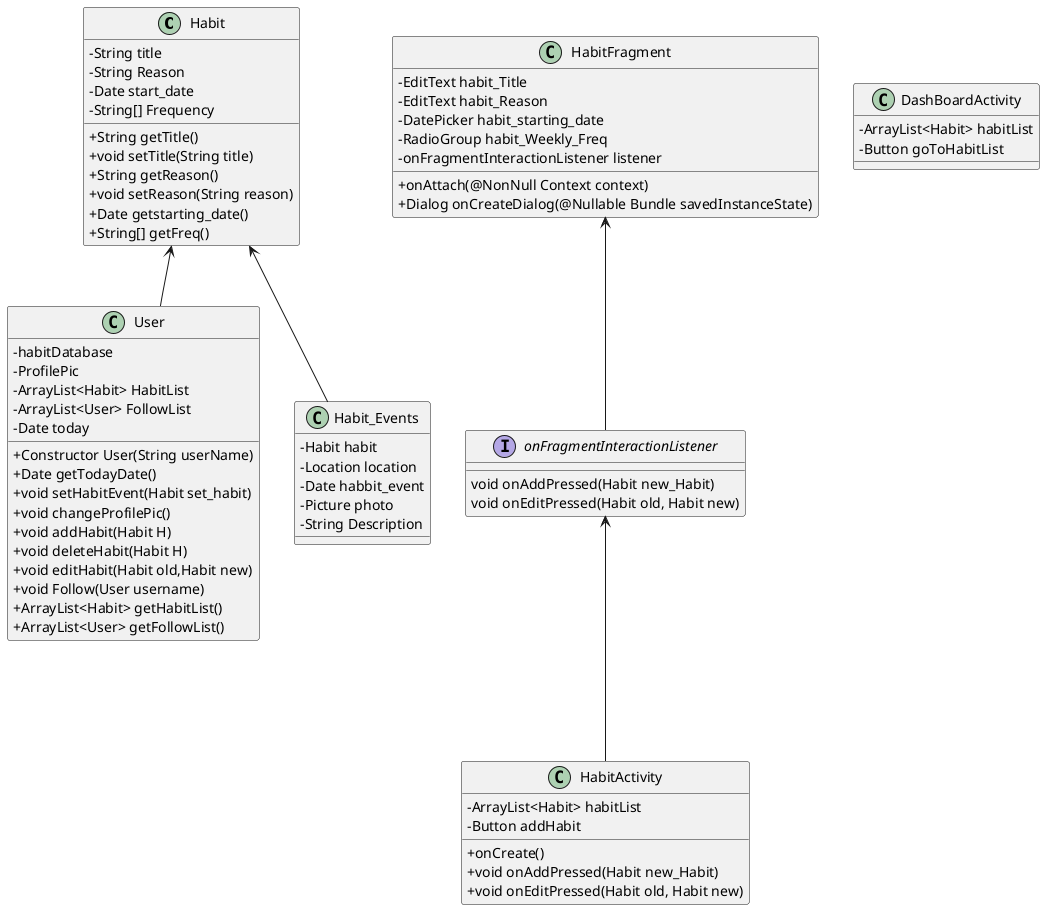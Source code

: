 @startuml HappyHabits
skinparam classAttributeIconSize 0
Habit <-- User
Habit <-- Habit_Events
onFragmentInteractionListener <--- HabitActivity 
HabitFragment <-- onFragmentInteractionListener
class Habit {
    -String title
    -String Reason
    -Date start_date
    -String[] Frequency
    
    +String getTitle()
    +void setTitle(String title)
    +String getReason()
    +void setReason(String reason)
    +Date getstarting_date()
    +String[] getFreq()
}

class User {
    - habitDatabase
    - ProfilePic
    - ArrayList<Habit> HabitList
    - ArrayList<User> FollowList
    - Date today

    + Constructor User(String userName)
    + Date getTodayDate()
    + void setHabitEvent(Habit set_habit)
    + void changeProfilePic()
    + void addHabit(Habit H)
    + void deleteHabit(Habit H)
    + void editHabit(Habit old,Habit new)
    + void Follow(User username)
    + ArrayList<Habit> getHabitList()
    + ArrayList<User> getFollowList()
}

class Habit_Events {
    - Habit habit
    - Location location
    - Date habbit_event
    - Picture photo
    - String Description
}

class DashBoardActivity {
    - ArrayList<Habit> habitList
    - Button goToHabitList
}

class HabitActivity {
    - ArrayList<Habit> habitList
    - Button addHabit

    + onCreate()
    + void onAddPressed(Habit new_Habit)
    + void onEditPressed(Habit old, Habit new)
}

class HabitFragment {
    - EditText habit_Title
    - EditText habit_Reason
    - DatePicker habit_starting_date
    - RadioGroup habit_Weekly_Freq
    - onFragmentInteractionListener listener

    + onAttach(@NonNull Context context)
    + Dialog onCreateDialog(@Nullable Bundle savedInstanceState)
    
}

interface onFragmentInteractionListener{
        void onAddPressed(Habit new_Habit)
        void onEditPressed(Habit old, Habit new)
    }
@enduml

